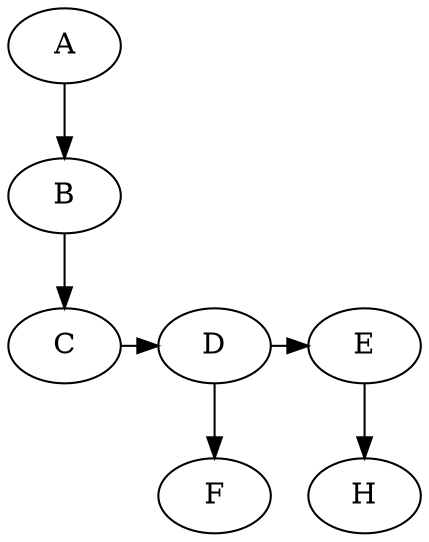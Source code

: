 digraph g{
    // rankdir="LR"
    A;B;C;D;E;F;H;
    {rank="same"; C;D;E}
    A->B;
    B->C;
    C->D;
    D->E;
    D->F;
    E->H;
}

